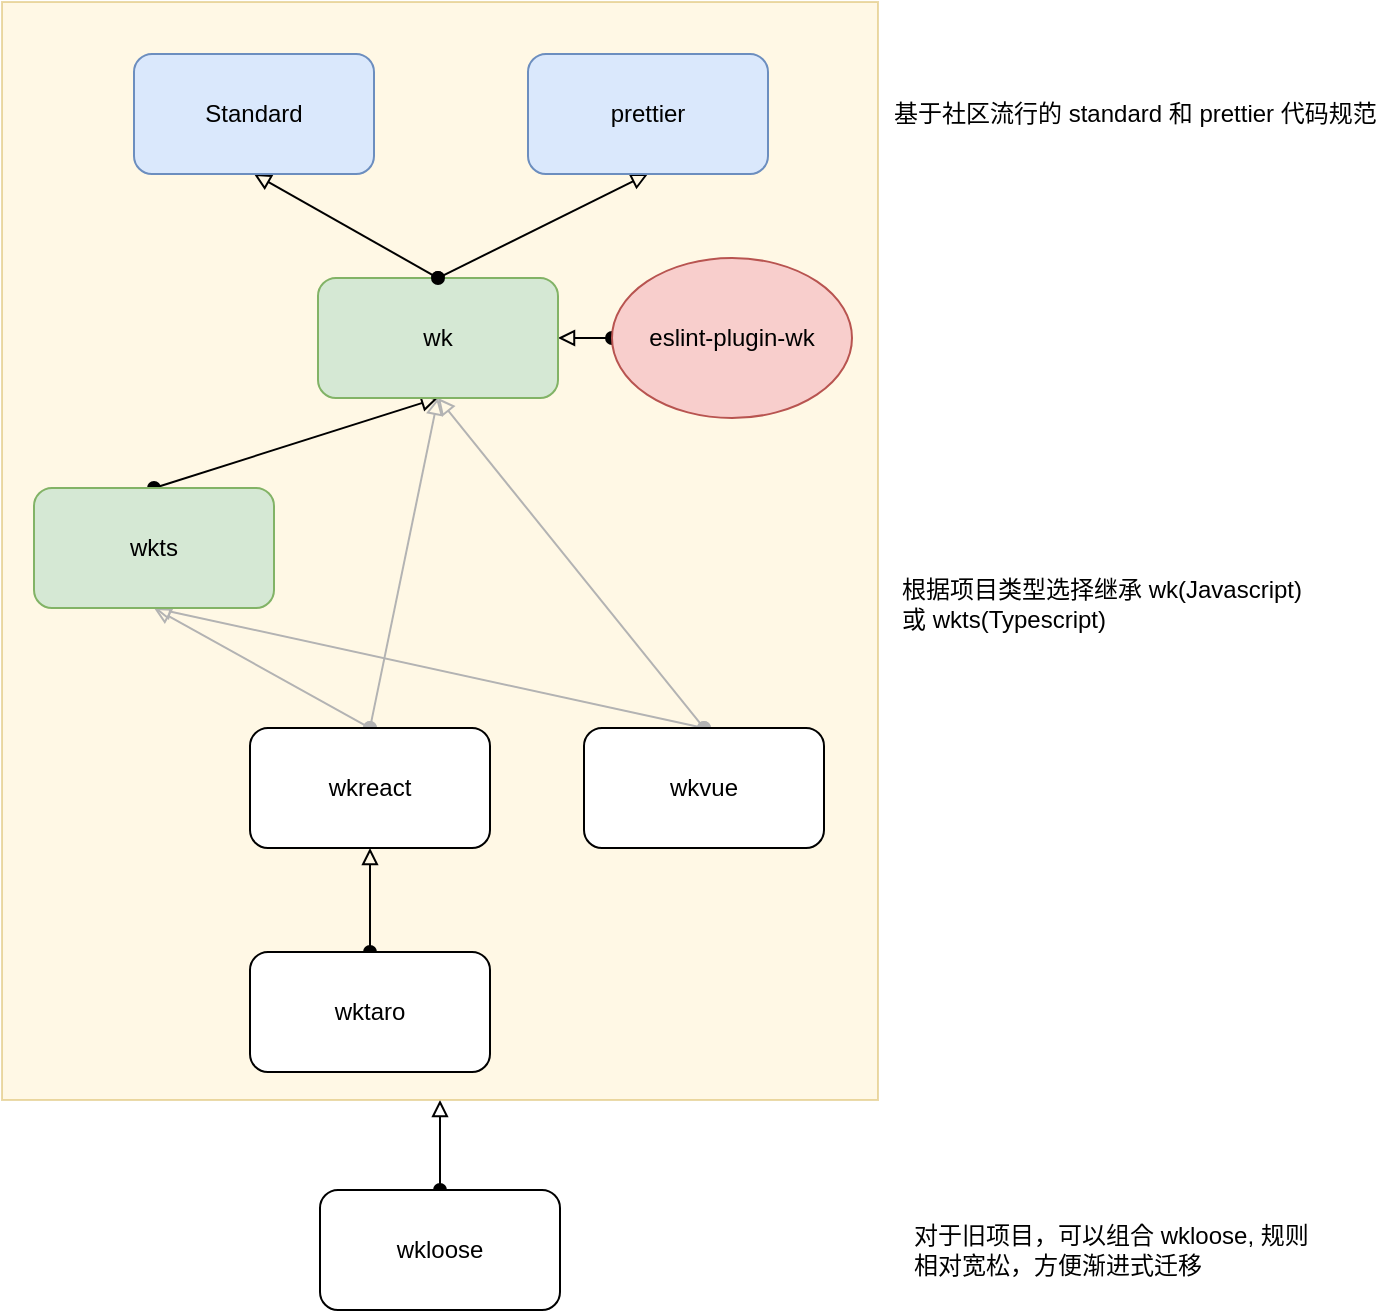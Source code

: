 <mxfile version="13.6.9" type="github" pages="2">
  <diagram id="3USvOaj4YyrCHpzvO7Jd" name="Page-1">
    <mxGraphModel dx="786" dy="562" grid="0" gridSize="10" guides="1" tooltips="1" connect="1" arrows="1" fold="1" page="0" pageScale="1" pageWidth="827" pageHeight="1169" math="0" shadow="0">
      <root>
        <mxCell id="0" />
        <mxCell id="1" parent="0" />
        <mxCell id="UBPy6V7GifZAqKGdBayW-28" style="edgeStyle=none;rounded=0;orthogonalLoop=1;jettySize=auto;html=1;exitX=0.5;exitY=1;exitDx=0;exitDy=0;startArrow=block;startFill=0;endArrow=oval;endFill=1;strokeColor=#000000;" parent="1" source="UBPy6V7GifZAqKGdBayW-24" target="UBPy6V7GifZAqKGdBayW-25" edge="1">
          <mxGeometry relative="1" as="geometry" />
        </mxCell>
        <mxCell id="UBPy6V7GifZAqKGdBayW-24" value="" style="rounded=0;whiteSpace=wrap;html=1;fillColor=#fff2cc;opacity=50;align=left;strokeColor=#d6b656;" parent="1" vertex="1">
          <mxGeometry x="107" y="101" width="438" height="549" as="geometry" />
        </mxCell>
        <mxCell id="UBPy6V7GifZAqKGdBayW-4" style="edgeStyle=none;rounded=0;orthogonalLoop=1;jettySize=auto;html=1;exitX=1;exitY=0.5;exitDx=0;exitDy=0;startArrow=block;startFill=0;endArrow=oval;endFill=1;" parent="1" source="UBPy6V7GifZAqKGdBayW-5" target="UBPy6V7GifZAqKGdBayW-2" edge="1">
          <mxGeometry relative="1" as="geometry" />
        </mxCell>
        <mxCell id="UBPy6V7GifZAqKGdBayW-22" style="edgeStyle=none;rounded=0;orthogonalLoop=1;jettySize=auto;html=1;exitX=0.5;exitY=1;exitDx=0;exitDy=0;entryX=0.5;entryY=0;entryDx=0;entryDy=0;startArrow=block;startFill=0;endArrow=oval;endFill=1;" parent="1" source="UBPy6V7GifZAqKGdBayW-1" target="UBPy6V7GifZAqKGdBayW-5" edge="1">
          <mxGeometry relative="1" as="geometry" />
        </mxCell>
        <mxCell id="UBPy6V7GifZAqKGdBayW-1" value="Standard" style="rounded=1;whiteSpace=wrap;html=1;fillColor=#dae8fc;strokeColor=#6c8ebf;" parent="1" vertex="1">
          <mxGeometry x="173" y="127" width="120" height="60" as="geometry" />
        </mxCell>
        <mxCell id="UBPy6V7GifZAqKGdBayW-2" value="eslint-plugin-wk" style="ellipse;whiteSpace=wrap;html=1;fillColor=#f8cecc;strokeColor=#b85450;" parent="1" vertex="1">
          <mxGeometry x="412" y="229" width="120" height="80" as="geometry" />
        </mxCell>
        <mxCell id="UBPy6V7GifZAqKGdBayW-11" style="edgeStyle=none;rounded=0;orthogonalLoop=1;jettySize=auto;html=1;exitX=0.5;exitY=1;exitDx=0;exitDy=0;entryX=0.5;entryY=0;entryDx=0;entryDy=0;startArrow=block;startFill=0;endArrow=oval;endFill=1;" parent="1" source="UBPy6V7GifZAqKGdBayW-5" target="UBPy6V7GifZAqKGdBayW-10" edge="1">
          <mxGeometry relative="1" as="geometry" />
        </mxCell>
        <mxCell id="UBPy6V7GifZAqKGdBayW-17" style="edgeStyle=none;rounded=0;orthogonalLoop=1;jettySize=auto;html=1;exitX=0.5;exitY=1;exitDx=0;exitDy=0;entryX=0.5;entryY=0;entryDx=0;entryDy=0;startArrow=block;startFill=0;endArrow=oval;endFill=1;strokeColor=#B3B3B3;" parent="1" source="UBPy6V7GifZAqKGdBayW-5" target="UBPy6V7GifZAqKGdBayW-13" edge="1">
          <mxGeometry relative="1" as="geometry" />
        </mxCell>
        <mxCell id="UBPy6V7GifZAqKGdBayW-19" style="edgeStyle=none;rounded=0;orthogonalLoop=1;jettySize=auto;html=1;exitX=0.5;exitY=1;exitDx=0;exitDy=0;entryX=0.5;entryY=0;entryDx=0;entryDy=0;startArrow=block;startFill=0;endArrow=oval;endFill=1;strokeColor=#B3B3B3;" parent="1" source="UBPy6V7GifZAqKGdBayW-5" target="UBPy6V7GifZAqKGdBayW-12" edge="1">
          <mxGeometry relative="1" as="geometry" />
        </mxCell>
        <mxCell id="UBPy6V7GifZAqKGdBayW-5" value="wk" style="rounded=1;whiteSpace=wrap;html=1;fillColor=#d5e8d4;strokeColor=#82b366;" parent="1" vertex="1">
          <mxGeometry x="265" y="239" width="120" height="60" as="geometry" />
        </mxCell>
        <mxCell id="UBPy6V7GifZAqKGdBayW-9" style="edgeStyle=none;rounded=0;orthogonalLoop=1;jettySize=auto;html=1;exitX=0.5;exitY=1;exitDx=0;exitDy=0;entryX=0.5;entryY=0;entryDx=0;entryDy=0;startArrow=block;startFill=0;endArrow=oval;endFill=1;" parent="1" source="UBPy6V7GifZAqKGdBayW-8" target="UBPy6V7GifZAqKGdBayW-5" edge="1">
          <mxGeometry relative="1" as="geometry" />
        </mxCell>
        <mxCell id="UBPy6V7GifZAqKGdBayW-8" value="prettier" style="rounded=1;whiteSpace=wrap;html=1;fillColor=#dae8fc;strokeColor=#6c8ebf;" parent="1" vertex="1">
          <mxGeometry x="370" y="127" width="120" height="60" as="geometry" />
        </mxCell>
        <mxCell id="UBPy6V7GifZAqKGdBayW-18" style="edgeStyle=none;rounded=0;orthogonalLoop=1;jettySize=auto;html=1;exitX=0.5;exitY=1;exitDx=0;exitDy=0;entryX=0.5;entryY=0;entryDx=0;entryDy=0;startArrow=block;startFill=0;endArrow=oval;endFill=1;strokeColor=#B3B3B3;" parent="1" source="UBPy6V7GifZAqKGdBayW-10" target="UBPy6V7GifZAqKGdBayW-12" edge="1">
          <mxGeometry relative="1" as="geometry" />
        </mxCell>
        <mxCell id="UBPy6V7GifZAqKGdBayW-20" style="edgeStyle=none;rounded=0;orthogonalLoop=1;jettySize=auto;html=1;exitX=0.5;exitY=1;exitDx=0;exitDy=0;entryX=0.5;entryY=0;entryDx=0;entryDy=0;startArrow=block;startFill=0;endArrow=oval;endFill=1;strokeColor=#B3B3B3;" parent="1" source="UBPy6V7GifZAqKGdBayW-10" target="UBPy6V7GifZAqKGdBayW-13" edge="1">
          <mxGeometry relative="1" as="geometry" />
        </mxCell>
        <mxCell id="UBPy6V7GifZAqKGdBayW-10" value="wkts" style="rounded=1;whiteSpace=wrap;html=1;fillColor=#d5e8d4;strokeColor=#82b366;" parent="1" vertex="1">
          <mxGeometry x="123" y="344" width="120" height="60" as="geometry" />
        </mxCell>
        <mxCell id="UBPy6V7GifZAqKGdBayW-16" style="edgeStyle=none;rounded=0;orthogonalLoop=1;jettySize=auto;html=1;exitX=0.5;exitY=1;exitDx=0;exitDy=0;startArrow=block;startFill=0;endArrow=oval;endFill=1;" parent="1" source="UBPy6V7GifZAqKGdBayW-12" target="UBPy6V7GifZAqKGdBayW-15" edge="1">
          <mxGeometry relative="1" as="geometry" />
        </mxCell>
        <mxCell id="UBPy6V7GifZAqKGdBayW-12" value="wkreact" style="rounded=1;whiteSpace=wrap;html=1;" parent="1" vertex="1">
          <mxGeometry x="231" y="464" width="120" height="60" as="geometry" />
        </mxCell>
        <mxCell id="UBPy6V7GifZAqKGdBayW-13" value="wkvue" style="rounded=1;whiteSpace=wrap;html=1;" parent="1" vertex="1">
          <mxGeometry x="398" y="464" width="120" height="60" as="geometry" />
        </mxCell>
        <mxCell id="UBPy6V7GifZAqKGdBayW-15" value="wktaro" style="rounded=1;whiteSpace=wrap;html=1;" parent="1" vertex="1">
          <mxGeometry x="231" y="576" width="120" height="60" as="geometry" />
        </mxCell>
        <mxCell id="UBPy6V7GifZAqKGdBayW-21" value="根据项目类型选择继承 wk(Javascript)或 wkts(Typescript)" style="text;html=1;strokeColor=none;align=left;verticalAlign=middle;whiteSpace=wrap;rounded=0;fillColor=#ffffff;opacity=50;" parent="1" vertex="1">
          <mxGeometry x="555" y="392" width="208" height="20" as="geometry" />
        </mxCell>
        <mxCell id="UBPy6V7GifZAqKGdBayW-23" value="基于社区流行的 standard 和 prettier 代码规范" style="text;html=1;strokeColor=none;align=left;verticalAlign=middle;whiteSpace=wrap;rounded=0;fillColor=#ffffff;opacity=50;" parent="1" vertex="1">
          <mxGeometry x="551" y="147" width="247" height="20" as="geometry" />
        </mxCell>
        <mxCell id="UBPy6V7GifZAqKGdBayW-25" value="wkloose" style="rounded=1;whiteSpace=wrap;html=1;" parent="1" vertex="1">
          <mxGeometry x="266" y="695" width="120" height="60" as="geometry" />
        </mxCell>
        <mxCell id="UBPy6V7GifZAqKGdBayW-29" value="对于旧项目，可以组合 wkloose, 规则相对宽松，方便渐进式迁移" style="text;html=1;strokeColor=none;align=left;verticalAlign=middle;whiteSpace=wrap;rounded=0;fillColor=#ffffff;opacity=50;" parent="1" vertex="1">
          <mxGeometry x="561" y="715" width="208" height="20" as="geometry" />
        </mxCell>
      </root>
    </mxGraphModel>
  </diagram>
  <diagram id="HL4pfGQGwu_-rd1rFJXY" name="Page-2">
    <mxGraphModel dx="786" dy="562" grid="0" gridSize="10" guides="1" tooltips="1" connect="1" arrows="1" fold="1" page="0" pageScale="1" pageWidth="827" pageHeight="1169" math="0" shadow="0">
      <root>
        <mxCell id="IOYDJ3h90ctRUAYfY1ra-0" />
        <mxCell id="IOYDJ3h90ctRUAYfY1ra-1" parent="IOYDJ3h90ctRUAYfY1ra-0" />
        <mxCell id="IOYDJ3h90ctRUAYfY1ra-3" value="" style="endArrow=none;html=1;" edge="1" parent="IOYDJ3h90ctRUAYfY1ra-1" source="IOYDJ3h90ctRUAYfY1ra-2">
          <mxGeometry width="50" height="50" relative="1" as="geometry">
            <mxPoint x="351" y="402" as="sourcePoint" />
            <mxPoint x="351" y="65" as="targetPoint" />
          </mxGeometry>
        </mxCell>
        <mxCell id="IOYDJ3h90ctRUAYfY1ra-2" value="" style="ellipse;whiteSpace=wrap;html=1;aspect=fixed;fillColor=#dae8fc;strokeColor=#6c8ebf;" vertex="1" parent="IOYDJ3h90ctRUAYfY1ra-1">
          <mxGeometry x="337" y="102" width="28" height="28" as="geometry" />
        </mxCell>
        <mxCell id="IOYDJ3h90ctRUAYfY1ra-4" value="" style="endArrow=none;html=1;" edge="1" parent="IOYDJ3h90ctRUAYfY1ra-1" source="IOYDJ3h90ctRUAYfY1ra-5" target="IOYDJ3h90ctRUAYfY1ra-2">
          <mxGeometry width="50" height="50" relative="1" as="geometry">
            <mxPoint x="351" y="402" as="sourcePoint" />
            <mxPoint x="351" y="65" as="targetPoint" />
          </mxGeometry>
        </mxCell>
        <mxCell id="IOYDJ3h90ctRUAYfY1ra-5" value="" style="ellipse;whiteSpace=wrap;html=1;aspect=fixed;fillColor=#dae8fc;strokeColor=#6c8ebf;" vertex="1" parent="IOYDJ3h90ctRUAYfY1ra-1">
          <mxGeometry x="337" y="180" width="28" height="28" as="geometry" />
        </mxCell>
        <mxCell id="IOYDJ3h90ctRUAYfY1ra-6" value="" style="endArrow=none;html=1;" edge="1" parent="IOYDJ3h90ctRUAYfY1ra-1" source="IOYDJ3h90ctRUAYfY1ra-7" target="IOYDJ3h90ctRUAYfY1ra-5">
          <mxGeometry width="50" height="50" relative="1" as="geometry">
            <mxPoint x="351" y="402" as="sourcePoint" />
            <mxPoint x="351" y="130" as="targetPoint" />
          </mxGeometry>
        </mxCell>
        <mxCell id="IOYDJ3h90ctRUAYfY1ra-7" value="" style="ellipse;whiteSpace=wrap;html=1;aspect=fixed;fillColor=#dae8fc;strokeColor=#6c8ebf;" vertex="1" parent="IOYDJ3h90ctRUAYfY1ra-1">
          <mxGeometry x="337" y="239" width="28" height="28" as="geometry" />
        </mxCell>
        <mxCell id="IOYDJ3h90ctRUAYfY1ra-8" value="" style="endArrow=none;html=1;" edge="1" parent="IOYDJ3h90ctRUAYfY1ra-1" source="IOYDJ3h90ctRUAYfY1ra-9" target="IOYDJ3h90ctRUAYfY1ra-7">
          <mxGeometry width="50" height="50" relative="1" as="geometry">
            <mxPoint x="351" y="402" as="sourcePoint" />
            <mxPoint x="351" y="195" as="targetPoint" />
          </mxGeometry>
        </mxCell>
        <mxCell id="IOYDJ3h90ctRUAYfY1ra-9" value="" style="ellipse;whiteSpace=wrap;html=1;aspect=fixed;fillColor=#d5e8d4;strokeColor=#82b366;" vertex="1" parent="IOYDJ3h90ctRUAYfY1ra-1">
          <mxGeometry x="337" y="297" width="28" height="28" as="geometry" />
        </mxCell>
        <mxCell id="IOYDJ3h90ctRUAYfY1ra-10" value="" style="endArrow=none;html=1;" edge="1" parent="IOYDJ3h90ctRUAYfY1ra-1" source="IOYDJ3h90ctRUAYfY1ra-11" target="IOYDJ3h90ctRUAYfY1ra-9">
          <mxGeometry width="50" height="50" relative="1" as="geometry">
            <mxPoint x="351" y="402" as="sourcePoint" />
            <mxPoint x="351" y="267" as="targetPoint" />
          </mxGeometry>
        </mxCell>
        <mxCell id="IOYDJ3h90ctRUAYfY1ra-11" value="" style="ellipse;whiteSpace=wrap;html=1;aspect=fixed;fillColor=#d5e8d4;strokeColor=#82b366;" vertex="1" parent="IOYDJ3h90ctRUAYfY1ra-1">
          <mxGeometry x="337" y="340" width="28" height="28" as="geometry" />
        </mxCell>
        <mxCell id="IOYDJ3h90ctRUAYfY1ra-12" value="" style="endArrow=none;html=1;" edge="1" parent="IOYDJ3h90ctRUAYfY1ra-1" target="IOYDJ3h90ctRUAYfY1ra-11">
          <mxGeometry width="50" height="50" relative="1" as="geometry">
            <mxPoint x="351" y="402" as="sourcePoint" />
            <mxPoint x="351" y="325" as="targetPoint" />
          </mxGeometry>
        </mxCell>
        <mxCell id="IOYDJ3h90ctRUAYfY1ra-14" value="" style="shape=flexArrow;endArrow=classic;html=1;" edge="1" parent="IOYDJ3h90ctRUAYfY1ra-1">
          <mxGeometry width="50" height="50" relative="1" as="geometry">
            <mxPoint x="440" y="310.5" as="sourcePoint" />
            <mxPoint x="381" y="310.5" as="targetPoint" />
          </mxGeometry>
        </mxCell>
        <mxCell id="IOYDJ3h90ctRUAYfY1ra-15" value="" style="shape=flexArrow;endArrow=classic;html=1;" edge="1" parent="IOYDJ3h90ctRUAYfY1ra-1">
          <mxGeometry width="50" height="50" relative="1" as="geometry">
            <mxPoint x="438" y="115.5" as="sourcePoint" />
            <mxPoint x="379" y="115.5" as="targetPoint" />
          </mxGeometry>
        </mxCell>
        <mxCell id="IOYDJ3h90ctRUAYfY1ra-16" value="" style="strokeWidth=2;html=1;shape=mxgraph.flowchart.annotation_2;align=left;labelPosition=right;pointerEvents=1;fillColor=#dae8fc;strokeColor=#6c8ebf;" vertex="1" parent="IOYDJ3h90ctRUAYfY1ra-1">
          <mxGeometry x="273" y="116" width="54" height="141" as="geometry" />
        </mxCell>
        <mxCell id="IOYDJ3h90ctRUAYfY1ra-17" value="&lt;font style=&quot;font-size: 14px&quot;&gt;检查范围&lt;/font&gt;" style="text;html=1;align=center;verticalAlign=middle;whiteSpace=wrap;rounded=0;fontStyle=1;fontColor=#00CCCC;" vertex="1" parent="IOYDJ3h90ctRUAYfY1ra-1">
          <mxGeometry x="205" y="173" width="61" height="21" as="geometry" />
        </mxCell>
        <mxCell id="IOYDJ3h90ctRUAYfY1ra-18" value="&lt;span style=&quot;font-size: 14px&quot;&gt;HEAD&lt;/span&gt;" style="text;html=1;align=center;verticalAlign=middle;whiteSpace=wrap;rounded=0;fontStyle=1;fontColor=#00CCCC;" vertex="1" parent="IOYDJ3h90ctRUAYfY1ra-1">
          <mxGeometry x="446" y="105.5" width="61" height="21" as="geometry" />
        </mxCell>
        <mxCell id="IOYDJ3h90ctRUAYfY1ra-19" value="&lt;span style=&quot;font-size: 14px&quot;&gt;上次 push 提交&lt;/span&gt;" style="text;html=1;align=center;verticalAlign=middle;whiteSpace=wrap;rounded=0;fontStyle=1;fontColor=#00CCCC;" vertex="1" parent="IOYDJ3h90ctRUAYfY1ra-1">
          <mxGeometry x="446" y="300.5" width="103" height="21" as="geometry" />
        </mxCell>
      </root>
    </mxGraphModel>
  </diagram>
</mxfile>
